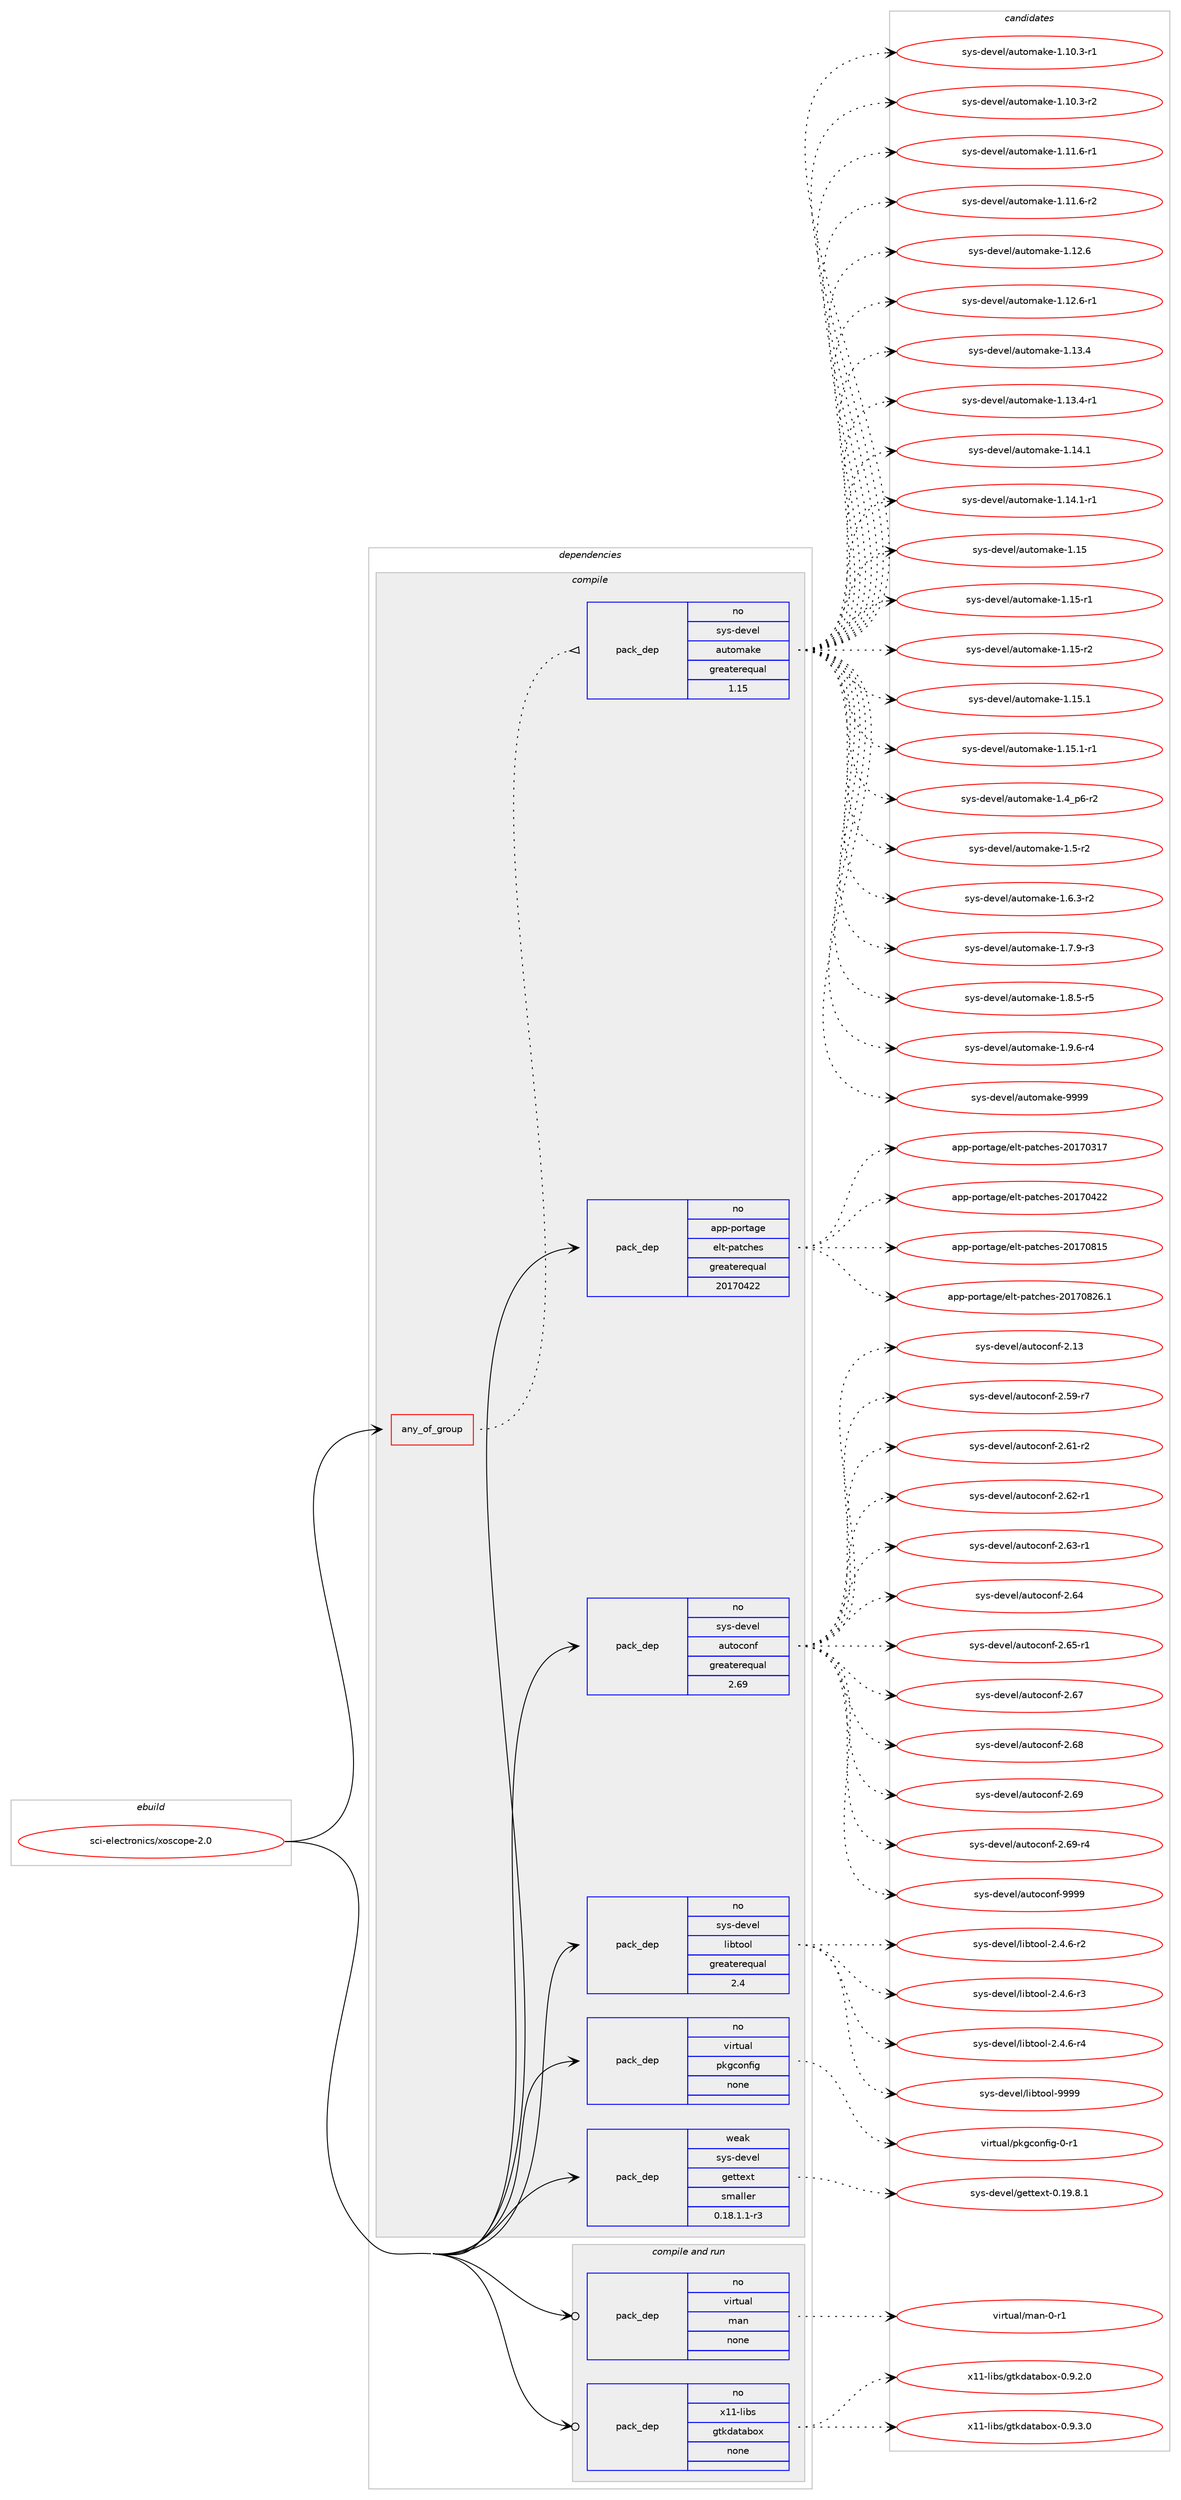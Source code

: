 digraph prolog {

# *************
# Graph options
# *************

newrank=true;
concentrate=true;
compound=true;
graph [rankdir=LR,fontname=Helvetica,fontsize=10,ranksep=1.5];#, ranksep=2.5, nodesep=0.2];
edge  [arrowhead=vee];
node  [fontname=Helvetica,fontsize=10];

# **********
# The ebuild
# **********

subgraph cluster_leftcol {
color=gray;
rank=same;
label=<<i>ebuild</i>>;
id [label="sci-electronics/xoscope-2.0", color=red, width=4, href="../sci-electronics/xoscope-2.0.svg"];
}

# ****************
# The dependencies
# ****************

subgraph cluster_midcol {
color=gray;
label=<<i>dependencies</i>>;
subgraph cluster_compile {
fillcolor="#eeeeee";
style=filled;
label=<<i>compile</i>>;
subgraph any7555 {
dependency448210 [label=<<TABLE BORDER="0" CELLBORDER="1" CELLSPACING="0" CELLPADDING="4"><TR><TD CELLPADDING="10">any_of_group</TD></TR></TABLE>>, shape=none, color=red];subgraph pack330550 {
dependency448211 [label=<<TABLE BORDER="0" CELLBORDER="1" CELLSPACING="0" CELLPADDING="4" WIDTH="220"><TR><TD ROWSPAN="6" CELLPADDING="30">pack_dep</TD></TR><TR><TD WIDTH="110">no</TD></TR><TR><TD>sys-devel</TD></TR><TR><TD>automake</TD></TR><TR><TD>greaterequal</TD></TR><TR><TD>1.15</TD></TR></TABLE>>, shape=none, color=blue];
}
dependency448210:e -> dependency448211:w [weight=20,style="dotted",arrowhead="oinv"];
}
id:e -> dependency448210:w [weight=20,style="solid",arrowhead="vee"];
subgraph pack330551 {
dependency448212 [label=<<TABLE BORDER="0" CELLBORDER="1" CELLSPACING="0" CELLPADDING="4" WIDTH="220"><TR><TD ROWSPAN="6" CELLPADDING="30">pack_dep</TD></TR><TR><TD WIDTH="110">no</TD></TR><TR><TD>app-portage</TD></TR><TR><TD>elt-patches</TD></TR><TR><TD>greaterequal</TD></TR><TR><TD>20170422</TD></TR></TABLE>>, shape=none, color=blue];
}
id:e -> dependency448212:w [weight=20,style="solid",arrowhead="vee"];
subgraph pack330552 {
dependency448213 [label=<<TABLE BORDER="0" CELLBORDER="1" CELLSPACING="0" CELLPADDING="4" WIDTH="220"><TR><TD ROWSPAN="6" CELLPADDING="30">pack_dep</TD></TR><TR><TD WIDTH="110">no</TD></TR><TR><TD>sys-devel</TD></TR><TR><TD>autoconf</TD></TR><TR><TD>greaterequal</TD></TR><TR><TD>2.69</TD></TR></TABLE>>, shape=none, color=blue];
}
id:e -> dependency448213:w [weight=20,style="solid",arrowhead="vee"];
subgraph pack330553 {
dependency448214 [label=<<TABLE BORDER="0" CELLBORDER="1" CELLSPACING="0" CELLPADDING="4" WIDTH="220"><TR><TD ROWSPAN="6" CELLPADDING="30">pack_dep</TD></TR><TR><TD WIDTH="110">no</TD></TR><TR><TD>sys-devel</TD></TR><TR><TD>libtool</TD></TR><TR><TD>greaterequal</TD></TR><TR><TD>2.4</TD></TR></TABLE>>, shape=none, color=blue];
}
id:e -> dependency448214:w [weight=20,style="solid",arrowhead="vee"];
subgraph pack330554 {
dependency448215 [label=<<TABLE BORDER="0" CELLBORDER="1" CELLSPACING="0" CELLPADDING="4" WIDTH="220"><TR><TD ROWSPAN="6" CELLPADDING="30">pack_dep</TD></TR><TR><TD WIDTH="110">no</TD></TR><TR><TD>virtual</TD></TR><TR><TD>pkgconfig</TD></TR><TR><TD>none</TD></TR><TR><TD></TD></TR></TABLE>>, shape=none, color=blue];
}
id:e -> dependency448215:w [weight=20,style="solid",arrowhead="vee"];
subgraph pack330555 {
dependency448216 [label=<<TABLE BORDER="0" CELLBORDER="1" CELLSPACING="0" CELLPADDING="4" WIDTH="220"><TR><TD ROWSPAN="6" CELLPADDING="30">pack_dep</TD></TR><TR><TD WIDTH="110">weak</TD></TR><TR><TD>sys-devel</TD></TR><TR><TD>gettext</TD></TR><TR><TD>smaller</TD></TR><TR><TD>0.18.1.1-r3</TD></TR></TABLE>>, shape=none, color=blue];
}
id:e -> dependency448216:w [weight=20,style="solid",arrowhead="vee"];
}
subgraph cluster_compileandrun {
fillcolor="#eeeeee";
style=filled;
label=<<i>compile and run</i>>;
subgraph pack330556 {
dependency448217 [label=<<TABLE BORDER="0" CELLBORDER="1" CELLSPACING="0" CELLPADDING="4" WIDTH="220"><TR><TD ROWSPAN="6" CELLPADDING="30">pack_dep</TD></TR><TR><TD WIDTH="110">no</TD></TR><TR><TD>virtual</TD></TR><TR><TD>man</TD></TR><TR><TD>none</TD></TR><TR><TD></TD></TR></TABLE>>, shape=none, color=blue];
}
id:e -> dependency448217:w [weight=20,style="solid",arrowhead="odotvee"];
subgraph pack330557 {
dependency448218 [label=<<TABLE BORDER="0" CELLBORDER="1" CELLSPACING="0" CELLPADDING="4" WIDTH="220"><TR><TD ROWSPAN="6" CELLPADDING="30">pack_dep</TD></TR><TR><TD WIDTH="110">no</TD></TR><TR><TD>x11-libs</TD></TR><TR><TD>gtkdatabox</TD></TR><TR><TD>none</TD></TR><TR><TD></TD></TR></TABLE>>, shape=none, color=blue];
}
id:e -> dependency448218:w [weight=20,style="solid",arrowhead="odotvee"];
}
subgraph cluster_run {
fillcolor="#eeeeee";
style=filled;
label=<<i>run</i>>;
}
}

# **************
# The candidates
# **************

subgraph cluster_choices {
rank=same;
color=gray;
label=<<i>candidates</i>>;

subgraph choice330550 {
color=black;
nodesep=1;
choice11512111545100101118101108479711711611110997107101454946494846514511449 [label="sys-devel/automake-1.10.3-r1", color=red, width=4,href="../sys-devel/automake-1.10.3-r1.svg"];
choice11512111545100101118101108479711711611110997107101454946494846514511450 [label="sys-devel/automake-1.10.3-r2", color=red, width=4,href="../sys-devel/automake-1.10.3-r2.svg"];
choice11512111545100101118101108479711711611110997107101454946494946544511449 [label="sys-devel/automake-1.11.6-r1", color=red, width=4,href="../sys-devel/automake-1.11.6-r1.svg"];
choice11512111545100101118101108479711711611110997107101454946494946544511450 [label="sys-devel/automake-1.11.6-r2", color=red, width=4,href="../sys-devel/automake-1.11.6-r2.svg"];
choice1151211154510010111810110847971171161111099710710145494649504654 [label="sys-devel/automake-1.12.6", color=red, width=4,href="../sys-devel/automake-1.12.6.svg"];
choice11512111545100101118101108479711711611110997107101454946495046544511449 [label="sys-devel/automake-1.12.6-r1", color=red, width=4,href="../sys-devel/automake-1.12.6-r1.svg"];
choice1151211154510010111810110847971171161111099710710145494649514652 [label="sys-devel/automake-1.13.4", color=red, width=4,href="../sys-devel/automake-1.13.4.svg"];
choice11512111545100101118101108479711711611110997107101454946495146524511449 [label="sys-devel/automake-1.13.4-r1", color=red, width=4,href="../sys-devel/automake-1.13.4-r1.svg"];
choice1151211154510010111810110847971171161111099710710145494649524649 [label="sys-devel/automake-1.14.1", color=red, width=4,href="../sys-devel/automake-1.14.1.svg"];
choice11512111545100101118101108479711711611110997107101454946495246494511449 [label="sys-devel/automake-1.14.1-r1", color=red, width=4,href="../sys-devel/automake-1.14.1-r1.svg"];
choice115121115451001011181011084797117116111109971071014549464953 [label="sys-devel/automake-1.15", color=red, width=4,href="../sys-devel/automake-1.15.svg"];
choice1151211154510010111810110847971171161111099710710145494649534511449 [label="sys-devel/automake-1.15-r1", color=red, width=4,href="../sys-devel/automake-1.15-r1.svg"];
choice1151211154510010111810110847971171161111099710710145494649534511450 [label="sys-devel/automake-1.15-r2", color=red, width=4,href="../sys-devel/automake-1.15-r2.svg"];
choice1151211154510010111810110847971171161111099710710145494649534649 [label="sys-devel/automake-1.15.1", color=red, width=4,href="../sys-devel/automake-1.15.1.svg"];
choice11512111545100101118101108479711711611110997107101454946495346494511449 [label="sys-devel/automake-1.15.1-r1", color=red, width=4,href="../sys-devel/automake-1.15.1-r1.svg"];
choice115121115451001011181011084797117116111109971071014549465295112544511450 [label="sys-devel/automake-1.4_p6-r2", color=red, width=4,href="../sys-devel/automake-1.4_p6-r2.svg"];
choice11512111545100101118101108479711711611110997107101454946534511450 [label="sys-devel/automake-1.5-r2", color=red, width=4,href="../sys-devel/automake-1.5-r2.svg"];
choice115121115451001011181011084797117116111109971071014549465446514511450 [label="sys-devel/automake-1.6.3-r2", color=red, width=4,href="../sys-devel/automake-1.6.3-r2.svg"];
choice115121115451001011181011084797117116111109971071014549465546574511451 [label="sys-devel/automake-1.7.9-r3", color=red, width=4,href="../sys-devel/automake-1.7.9-r3.svg"];
choice115121115451001011181011084797117116111109971071014549465646534511453 [label="sys-devel/automake-1.8.5-r5", color=red, width=4,href="../sys-devel/automake-1.8.5-r5.svg"];
choice115121115451001011181011084797117116111109971071014549465746544511452 [label="sys-devel/automake-1.9.6-r4", color=red, width=4,href="../sys-devel/automake-1.9.6-r4.svg"];
choice115121115451001011181011084797117116111109971071014557575757 [label="sys-devel/automake-9999", color=red, width=4,href="../sys-devel/automake-9999.svg"];
dependency448211:e -> choice11512111545100101118101108479711711611110997107101454946494846514511449:w [style=dotted,weight="100"];
dependency448211:e -> choice11512111545100101118101108479711711611110997107101454946494846514511450:w [style=dotted,weight="100"];
dependency448211:e -> choice11512111545100101118101108479711711611110997107101454946494946544511449:w [style=dotted,weight="100"];
dependency448211:e -> choice11512111545100101118101108479711711611110997107101454946494946544511450:w [style=dotted,weight="100"];
dependency448211:e -> choice1151211154510010111810110847971171161111099710710145494649504654:w [style=dotted,weight="100"];
dependency448211:e -> choice11512111545100101118101108479711711611110997107101454946495046544511449:w [style=dotted,weight="100"];
dependency448211:e -> choice1151211154510010111810110847971171161111099710710145494649514652:w [style=dotted,weight="100"];
dependency448211:e -> choice11512111545100101118101108479711711611110997107101454946495146524511449:w [style=dotted,weight="100"];
dependency448211:e -> choice1151211154510010111810110847971171161111099710710145494649524649:w [style=dotted,weight="100"];
dependency448211:e -> choice11512111545100101118101108479711711611110997107101454946495246494511449:w [style=dotted,weight="100"];
dependency448211:e -> choice115121115451001011181011084797117116111109971071014549464953:w [style=dotted,weight="100"];
dependency448211:e -> choice1151211154510010111810110847971171161111099710710145494649534511449:w [style=dotted,weight="100"];
dependency448211:e -> choice1151211154510010111810110847971171161111099710710145494649534511450:w [style=dotted,weight="100"];
dependency448211:e -> choice1151211154510010111810110847971171161111099710710145494649534649:w [style=dotted,weight="100"];
dependency448211:e -> choice11512111545100101118101108479711711611110997107101454946495346494511449:w [style=dotted,weight="100"];
dependency448211:e -> choice115121115451001011181011084797117116111109971071014549465295112544511450:w [style=dotted,weight="100"];
dependency448211:e -> choice11512111545100101118101108479711711611110997107101454946534511450:w [style=dotted,weight="100"];
dependency448211:e -> choice115121115451001011181011084797117116111109971071014549465446514511450:w [style=dotted,weight="100"];
dependency448211:e -> choice115121115451001011181011084797117116111109971071014549465546574511451:w [style=dotted,weight="100"];
dependency448211:e -> choice115121115451001011181011084797117116111109971071014549465646534511453:w [style=dotted,weight="100"];
dependency448211:e -> choice115121115451001011181011084797117116111109971071014549465746544511452:w [style=dotted,weight="100"];
dependency448211:e -> choice115121115451001011181011084797117116111109971071014557575757:w [style=dotted,weight="100"];
}
subgraph choice330551 {
color=black;
nodesep=1;
choice97112112451121111141169710310147101108116451129711699104101115455048495548514955 [label="app-portage/elt-patches-20170317", color=red, width=4,href="../app-portage/elt-patches-20170317.svg"];
choice97112112451121111141169710310147101108116451129711699104101115455048495548525050 [label="app-portage/elt-patches-20170422", color=red, width=4,href="../app-portage/elt-patches-20170422.svg"];
choice97112112451121111141169710310147101108116451129711699104101115455048495548564953 [label="app-portage/elt-patches-20170815", color=red, width=4,href="../app-portage/elt-patches-20170815.svg"];
choice971121124511211111411697103101471011081164511297116991041011154550484955485650544649 [label="app-portage/elt-patches-20170826.1", color=red, width=4,href="../app-portage/elt-patches-20170826.1.svg"];
dependency448212:e -> choice97112112451121111141169710310147101108116451129711699104101115455048495548514955:w [style=dotted,weight="100"];
dependency448212:e -> choice97112112451121111141169710310147101108116451129711699104101115455048495548525050:w [style=dotted,weight="100"];
dependency448212:e -> choice97112112451121111141169710310147101108116451129711699104101115455048495548564953:w [style=dotted,weight="100"];
dependency448212:e -> choice971121124511211111411697103101471011081164511297116991041011154550484955485650544649:w [style=dotted,weight="100"];
}
subgraph choice330552 {
color=black;
nodesep=1;
choice115121115451001011181011084797117116111991111101024550464951 [label="sys-devel/autoconf-2.13", color=red, width=4,href="../sys-devel/autoconf-2.13.svg"];
choice1151211154510010111810110847971171161119911111010245504653574511455 [label="sys-devel/autoconf-2.59-r7", color=red, width=4,href="../sys-devel/autoconf-2.59-r7.svg"];
choice1151211154510010111810110847971171161119911111010245504654494511450 [label="sys-devel/autoconf-2.61-r2", color=red, width=4,href="../sys-devel/autoconf-2.61-r2.svg"];
choice1151211154510010111810110847971171161119911111010245504654504511449 [label="sys-devel/autoconf-2.62-r1", color=red, width=4,href="../sys-devel/autoconf-2.62-r1.svg"];
choice1151211154510010111810110847971171161119911111010245504654514511449 [label="sys-devel/autoconf-2.63-r1", color=red, width=4,href="../sys-devel/autoconf-2.63-r1.svg"];
choice115121115451001011181011084797117116111991111101024550465452 [label="sys-devel/autoconf-2.64", color=red, width=4,href="../sys-devel/autoconf-2.64.svg"];
choice1151211154510010111810110847971171161119911111010245504654534511449 [label="sys-devel/autoconf-2.65-r1", color=red, width=4,href="../sys-devel/autoconf-2.65-r1.svg"];
choice115121115451001011181011084797117116111991111101024550465455 [label="sys-devel/autoconf-2.67", color=red, width=4,href="../sys-devel/autoconf-2.67.svg"];
choice115121115451001011181011084797117116111991111101024550465456 [label="sys-devel/autoconf-2.68", color=red, width=4,href="../sys-devel/autoconf-2.68.svg"];
choice115121115451001011181011084797117116111991111101024550465457 [label="sys-devel/autoconf-2.69", color=red, width=4,href="../sys-devel/autoconf-2.69.svg"];
choice1151211154510010111810110847971171161119911111010245504654574511452 [label="sys-devel/autoconf-2.69-r4", color=red, width=4,href="../sys-devel/autoconf-2.69-r4.svg"];
choice115121115451001011181011084797117116111991111101024557575757 [label="sys-devel/autoconf-9999", color=red, width=4,href="../sys-devel/autoconf-9999.svg"];
dependency448213:e -> choice115121115451001011181011084797117116111991111101024550464951:w [style=dotted,weight="100"];
dependency448213:e -> choice1151211154510010111810110847971171161119911111010245504653574511455:w [style=dotted,weight="100"];
dependency448213:e -> choice1151211154510010111810110847971171161119911111010245504654494511450:w [style=dotted,weight="100"];
dependency448213:e -> choice1151211154510010111810110847971171161119911111010245504654504511449:w [style=dotted,weight="100"];
dependency448213:e -> choice1151211154510010111810110847971171161119911111010245504654514511449:w [style=dotted,weight="100"];
dependency448213:e -> choice115121115451001011181011084797117116111991111101024550465452:w [style=dotted,weight="100"];
dependency448213:e -> choice1151211154510010111810110847971171161119911111010245504654534511449:w [style=dotted,weight="100"];
dependency448213:e -> choice115121115451001011181011084797117116111991111101024550465455:w [style=dotted,weight="100"];
dependency448213:e -> choice115121115451001011181011084797117116111991111101024550465456:w [style=dotted,weight="100"];
dependency448213:e -> choice115121115451001011181011084797117116111991111101024550465457:w [style=dotted,weight="100"];
dependency448213:e -> choice1151211154510010111810110847971171161119911111010245504654574511452:w [style=dotted,weight="100"];
dependency448213:e -> choice115121115451001011181011084797117116111991111101024557575757:w [style=dotted,weight="100"];
}
subgraph choice330553 {
color=black;
nodesep=1;
choice1151211154510010111810110847108105981161111111084550465246544511450 [label="sys-devel/libtool-2.4.6-r2", color=red, width=4,href="../sys-devel/libtool-2.4.6-r2.svg"];
choice1151211154510010111810110847108105981161111111084550465246544511451 [label="sys-devel/libtool-2.4.6-r3", color=red, width=4,href="../sys-devel/libtool-2.4.6-r3.svg"];
choice1151211154510010111810110847108105981161111111084550465246544511452 [label="sys-devel/libtool-2.4.6-r4", color=red, width=4,href="../sys-devel/libtool-2.4.6-r4.svg"];
choice1151211154510010111810110847108105981161111111084557575757 [label="sys-devel/libtool-9999", color=red, width=4,href="../sys-devel/libtool-9999.svg"];
dependency448214:e -> choice1151211154510010111810110847108105981161111111084550465246544511450:w [style=dotted,weight="100"];
dependency448214:e -> choice1151211154510010111810110847108105981161111111084550465246544511451:w [style=dotted,weight="100"];
dependency448214:e -> choice1151211154510010111810110847108105981161111111084550465246544511452:w [style=dotted,weight="100"];
dependency448214:e -> choice1151211154510010111810110847108105981161111111084557575757:w [style=dotted,weight="100"];
}
subgraph choice330554 {
color=black;
nodesep=1;
choice11810511411611797108471121071039911111010210510345484511449 [label="virtual/pkgconfig-0-r1", color=red, width=4,href="../virtual/pkgconfig-0-r1.svg"];
dependency448215:e -> choice11810511411611797108471121071039911111010210510345484511449:w [style=dotted,weight="100"];
}
subgraph choice330555 {
color=black;
nodesep=1;
choice1151211154510010111810110847103101116116101120116454846495746564649 [label="sys-devel/gettext-0.19.8.1", color=red, width=4,href="../sys-devel/gettext-0.19.8.1.svg"];
dependency448216:e -> choice1151211154510010111810110847103101116116101120116454846495746564649:w [style=dotted,weight="100"];
}
subgraph choice330556 {
color=black;
nodesep=1;
choice11810511411611797108471099711045484511449 [label="virtual/man-0-r1", color=red, width=4,href="../virtual/man-0-r1.svg"];
dependency448217:e -> choice11810511411611797108471099711045484511449:w [style=dotted,weight="100"];
}
subgraph choice330557 {
color=black;
nodesep=1;
choice12049494510810598115471031161071009711697981111204548465746504648 [label="x11-libs/gtkdatabox-0.9.2.0", color=red, width=4,href="../x11-libs/gtkdatabox-0.9.2.0.svg"];
choice12049494510810598115471031161071009711697981111204548465746514648 [label="x11-libs/gtkdatabox-0.9.3.0", color=red, width=4,href="../x11-libs/gtkdatabox-0.9.3.0.svg"];
dependency448218:e -> choice12049494510810598115471031161071009711697981111204548465746504648:w [style=dotted,weight="100"];
dependency448218:e -> choice12049494510810598115471031161071009711697981111204548465746514648:w [style=dotted,weight="100"];
}
}

}
